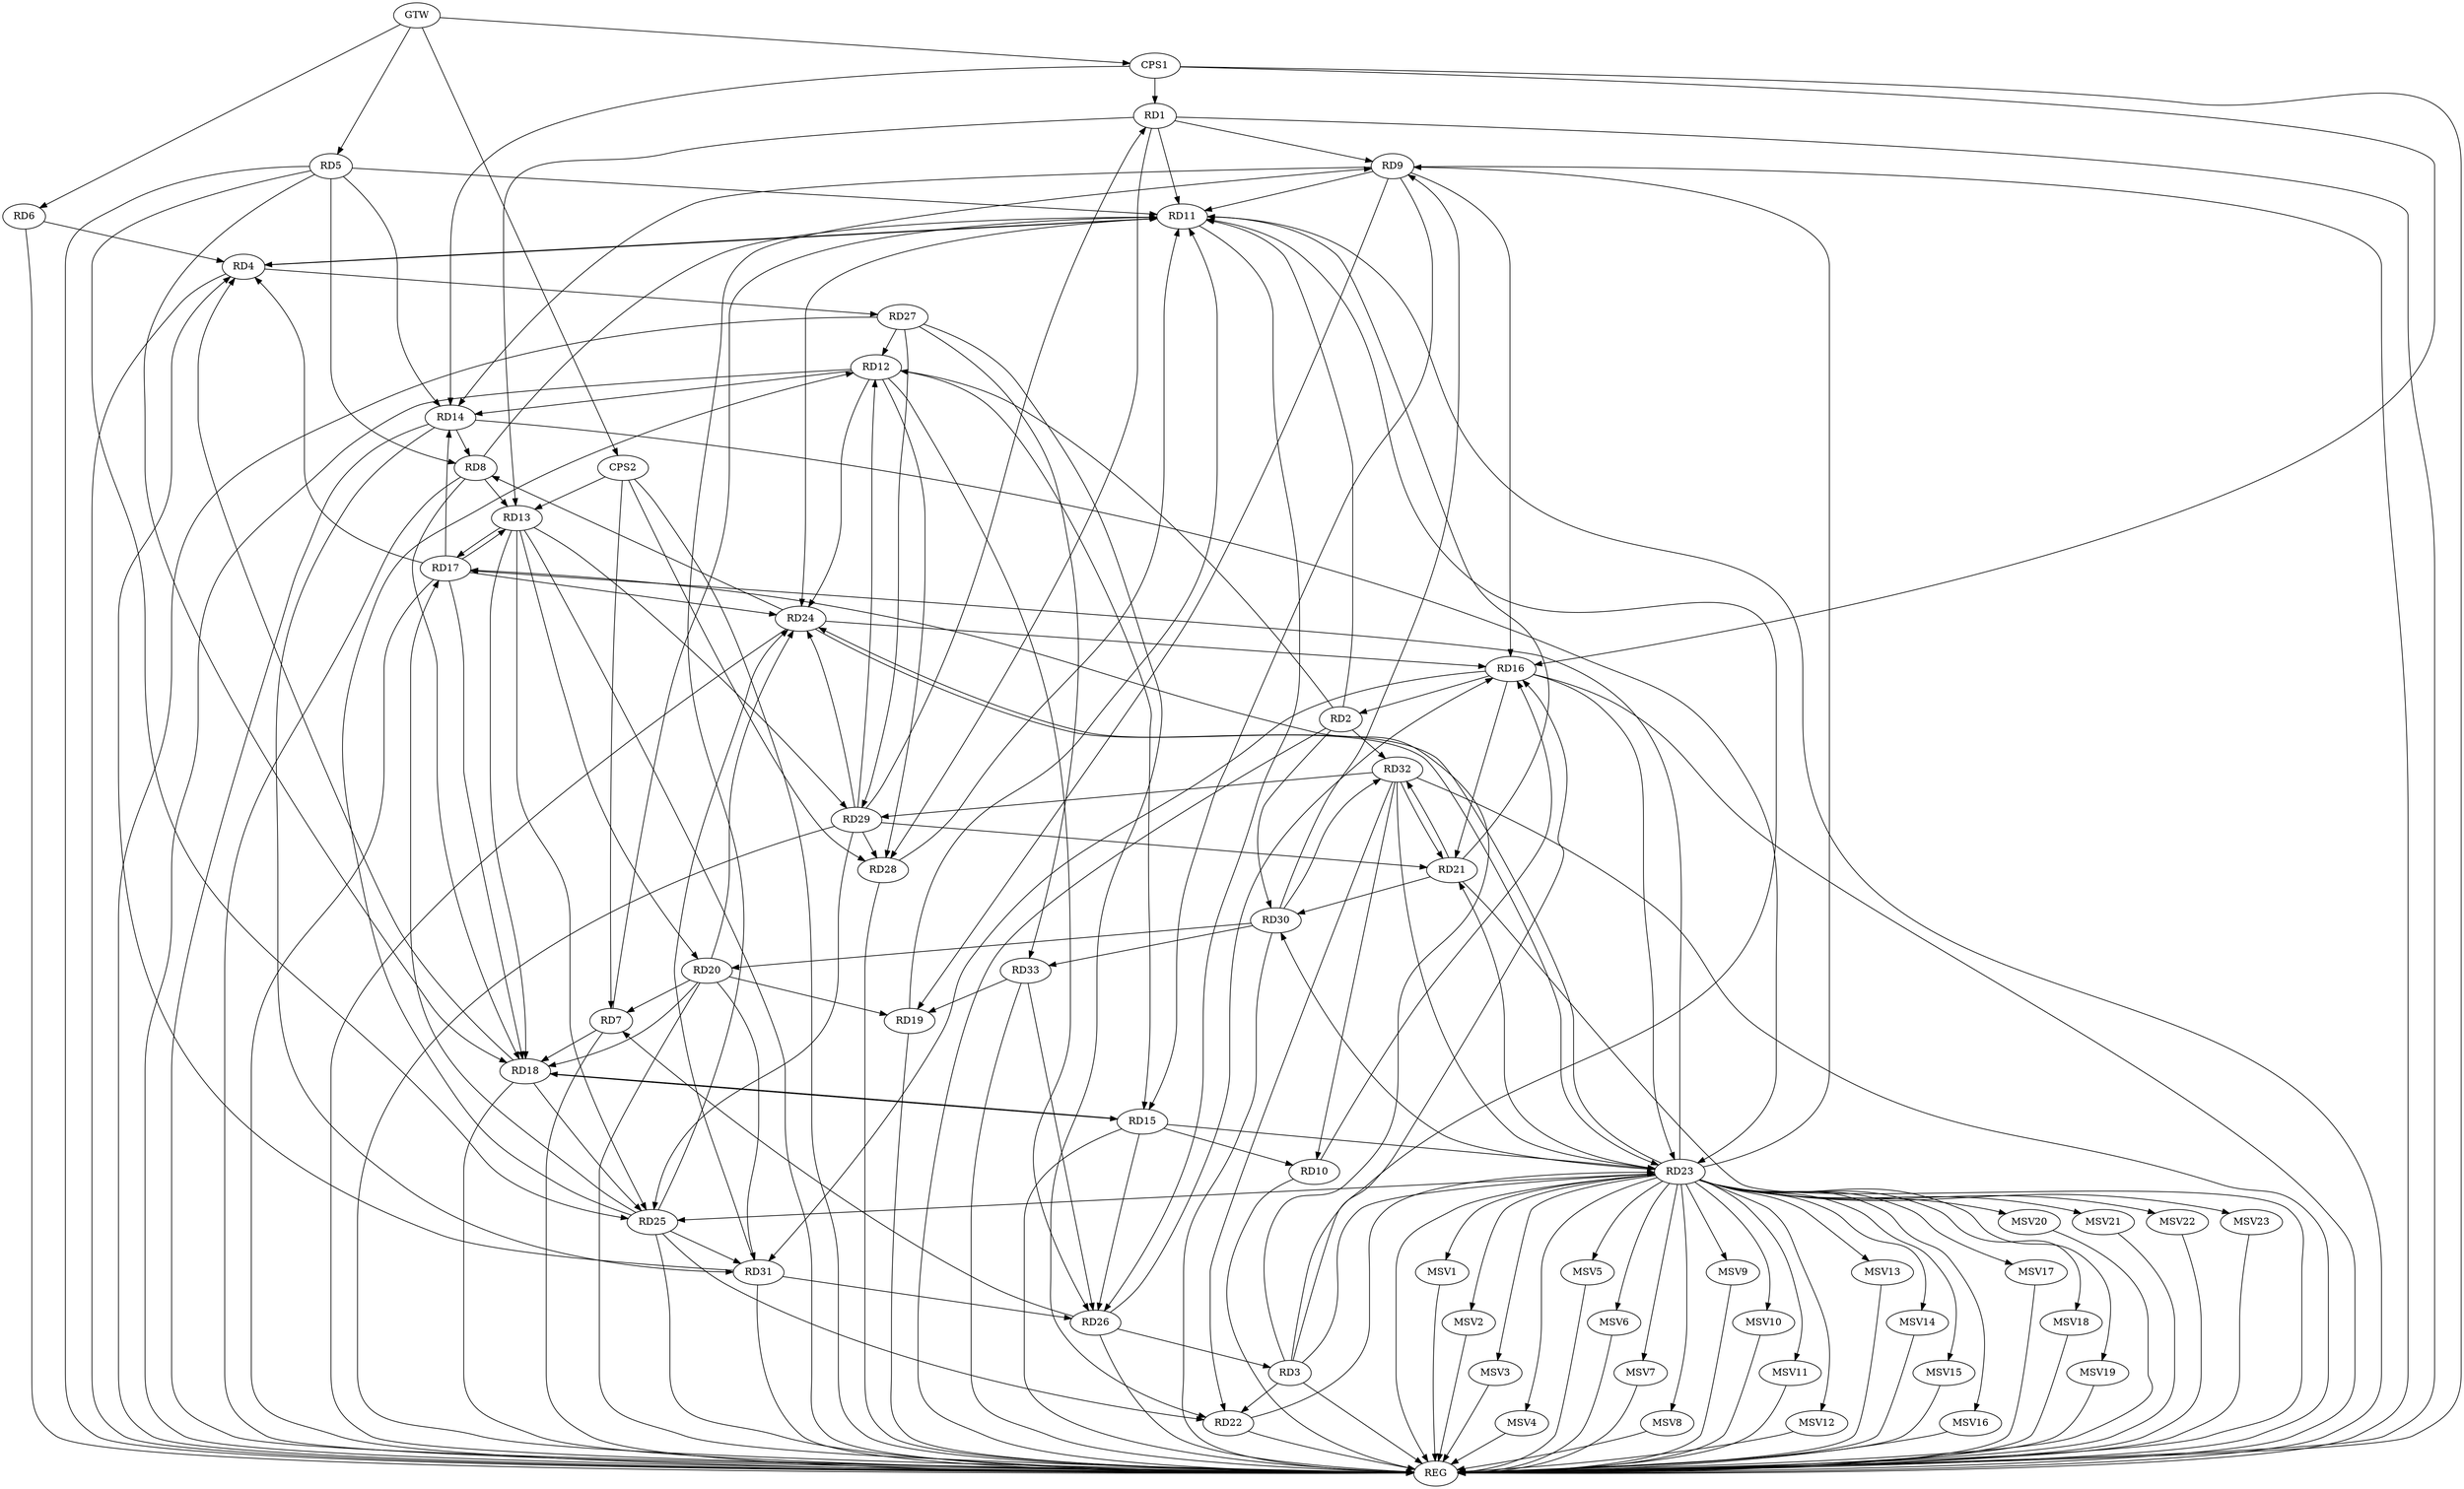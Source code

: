 strict digraph G {
  RD1 [ label="RD1" ];
  RD2 [ label="RD2" ];
  RD3 [ label="RD3" ];
  RD4 [ label="RD4" ];
  RD5 [ label="RD5" ];
  RD6 [ label="RD6" ];
  RD7 [ label="RD7" ];
  RD8 [ label="RD8" ];
  RD9 [ label="RD9" ];
  RD10 [ label="RD10" ];
  RD11 [ label="RD11" ];
  RD12 [ label="RD12" ];
  RD13 [ label="RD13" ];
  RD14 [ label="RD14" ];
  RD15 [ label="RD15" ];
  RD16 [ label="RD16" ];
  RD17 [ label="RD17" ];
  RD18 [ label="RD18" ];
  RD19 [ label="RD19" ];
  RD20 [ label="RD20" ];
  RD21 [ label="RD21" ];
  RD22 [ label="RD22" ];
  RD23 [ label="RD23" ];
  RD24 [ label="RD24" ];
  RD25 [ label="RD25" ];
  RD26 [ label="RD26" ];
  RD27 [ label="RD27" ];
  RD28 [ label="RD28" ];
  RD29 [ label="RD29" ];
  RD30 [ label="RD30" ];
  RD31 [ label="RD31" ];
  RD32 [ label="RD32" ];
  RD33 [ label="RD33" ];
  CPS1 [ label="CPS1" ];
  CPS2 [ label="CPS2" ];
  GTW [ label="GTW" ];
  REG [ label="REG" ];
  MSV1 [ label="MSV1" ];
  MSV2 [ label="MSV2" ];
  MSV3 [ label="MSV3" ];
  MSV4 [ label="MSV4" ];
  MSV5 [ label="MSV5" ];
  MSV6 [ label="MSV6" ];
  MSV7 [ label="MSV7" ];
  MSV8 [ label="MSV8" ];
  MSV9 [ label="MSV9" ];
  MSV10 [ label="MSV10" ];
  MSV11 [ label="MSV11" ];
  MSV12 [ label="MSV12" ];
  MSV13 [ label="MSV13" ];
  MSV14 [ label="MSV14" ];
  MSV15 [ label="MSV15" ];
  MSV16 [ label="MSV16" ];
  MSV17 [ label="MSV17" ];
  MSV18 [ label="MSV18" ];
  MSV19 [ label="MSV19" ];
  MSV20 [ label="MSV20" ];
  MSV21 [ label="MSV21" ];
  MSV22 [ label="MSV22" ];
  MSV23 [ label="MSV23" ];
  RD1 -> RD9;
  RD1 -> RD11;
  RD1 -> RD13;
  RD1 -> RD28;
  RD29 -> RD1;
  RD2 -> RD11;
  RD2 -> RD12;
  RD16 -> RD2;
  RD2 -> RD30;
  RD2 -> RD32;
  RD3 -> RD11;
  RD3 -> RD16;
  RD3 -> RD17;
  RD3 -> RD22;
  RD3 -> RD23;
  RD26 -> RD3;
  RD6 -> RD4;
  RD4 -> RD11;
  RD11 -> RD4;
  RD17 -> RD4;
  RD18 -> RD4;
  RD4 -> RD27;
  RD31 -> RD4;
  RD5 -> RD8;
  RD5 -> RD11;
  RD5 -> RD14;
  RD5 -> RD18;
  RD5 -> RD25;
  RD7 -> RD11;
  RD7 -> RD18;
  RD20 -> RD7;
  RD26 -> RD7;
  RD8 -> RD11;
  RD8 -> RD13;
  RD14 -> RD8;
  RD8 -> RD18;
  RD24 -> RD8;
  RD9 -> RD11;
  RD9 -> RD14;
  RD9 -> RD15;
  RD9 -> RD16;
  RD9 -> RD19;
  RD23 -> RD9;
  RD25 -> RD9;
  RD30 -> RD9;
  RD15 -> RD10;
  RD10 -> RD16;
  RD32 -> RD10;
  RD19 -> RD11;
  RD21 -> RD11;
  RD11 -> RD24;
  RD11 -> RD26;
  RD28 -> RD11;
  RD12 -> RD14;
  RD12 -> RD15;
  RD12 -> RD24;
  RD25 -> RD12;
  RD12 -> RD26;
  RD27 -> RD12;
  RD12 -> RD28;
  RD29 -> RD12;
  RD13 -> RD17;
  RD17 -> RD13;
  RD13 -> RD18;
  RD13 -> RD20;
  RD13 -> RD25;
  RD13 -> RD29;
  RD17 -> RD14;
  RD14 -> RD23;
  RD14 -> RD31;
  RD15 -> RD18;
  RD18 -> RD15;
  RD15 -> RD23;
  RD15 -> RD26;
  RD16 -> RD21;
  RD16 -> RD23;
  RD24 -> RD16;
  RD26 -> RD16;
  RD16 -> RD31;
  RD17 -> RD18;
  RD23 -> RD17;
  RD17 -> RD24;
  RD25 -> RD17;
  RD20 -> RD18;
  RD18 -> RD25;
  RD20 -> RD19;
  RD33 -> RD19;
  RD20 -> RD24;
  RD30 -> RD20;
  RD20 -> RD31;
  RD23 -> RD21;
  RD29 -> RD21;
  RD21 -> RD30;
  RD21 -> RD32;
  RD32 -> RD21;
  RD22 -> RD23;
  RD25 -> RD22;
  RD27 -> RD22;
  RD32 -> RD22;
  RD23 -> RD24;
  RD24 -> RD23;
  RD23 -> RD25;
  RD23 -> RD30;
  RD32 -> RD23;
  RD29 -> RD24;
  RD31 -> RD24;
  RD29 -> RD25;
  RD25 -> RD31;
  RD31 -> RD26;
  RD33 -> RD26;
  RD27 -> RD29;
  RD27 -> RD33;
  RD29 -> RD28;
  RD32 -> RD29;
  RD30 -> RD32;
  RD30 -> RD33;
  CPS1 -> RD14;
  CPS1 -> RD16;
  CPS1 -> RD1;
  CPS2 -> RD13;
  CPS2 -> RD28;
  CPS2 -> RD7;
  GTW -> RD5;
  GTW -> RD6;
  GTW -> CPS1;
  GTW -> CPS2;
  RD1 -> REG;
  RD2 -> REG;
  RD3 -> REG;
  RD4 -> REG;
  RD5 -> REG;
  RD6 -> REG;
  RD7 -> REG;
  RD8 -> REG;
  RD9 -> REG;
  RD10 -> REG;
  RD11 -> REG;
  RD12 -> REG;
  RD13 -> REG;
  RD14 -> REG;
  RD15 -> REG;
  RD16 -> REG;
  RD17 -> REG;
  RD18 -> REG;
  RD19 -> REG;
  RD20 -> REG;
  RD21 -> REG;
  RD22 -> REG;
  RD23 -> REG;
  RD24 -> REG;
  RD25 -> REG;
  RD26 -> REG;
  RD27 -> REG;
  RD28 -> REG;
  RD29 -> REG;
  RD30 -> REG;
  RD31 -> REG;
  RD32 -> REG;
  RD33 -> REG;
  CPS1 -> REG;
  CPS2 -> REG;
  RD23 -> MSV1;
  RD23 -> MSV2;
  RD23 -> MSV3;
  RD23 -> MSV4;
  RD23 -> MSV5;
  MSV1 -> REG;
  MSV2 -> REG;
  MSV3 -> REG;
  MSV4 -> REG;
  MSV5 -> REG;
  RD23 -> MSV6;
  RD23 -> MSV7;
  MSV6 -> REG;
  MSV7 -> REG;
  RD23 -> MSV8;
  MSV8 -> REG;
  RD23 -> MSV9;
  MSV9 -> REG;
  RD23 -> MSV10;
  MSV10 -> REG;
  RD23 -> MSV11;
  MSV11 -> REG;
  RD23 -> MSV12;
  RD23 -> MSV13;
  RD23 -> MSV14;
  MSV12 -> REG;
  MSV13 -> REG;
  MSV14 -> REG;
  RD23 -> MSV15;
  RD23 -> MSV16;
  MSV15 -> REG;
  MSV16 -> REG;
  RD23 -> MSV17;
  RD23 -> MSV18;
  MSV17 -> REG;
  MSV18 -> REG;
  RD23 -> MSV19;
  MSV19 -> REG;
  RD23 -> MSV20;
  RD23 -> MSV21;
  RD23 -> MSV22;
  RD23 -> MSV23;
  MSV20 -> REG;
  MSV21 -> REG;
  MSV22 -> REG;
  MSV23 -> REG;
}
